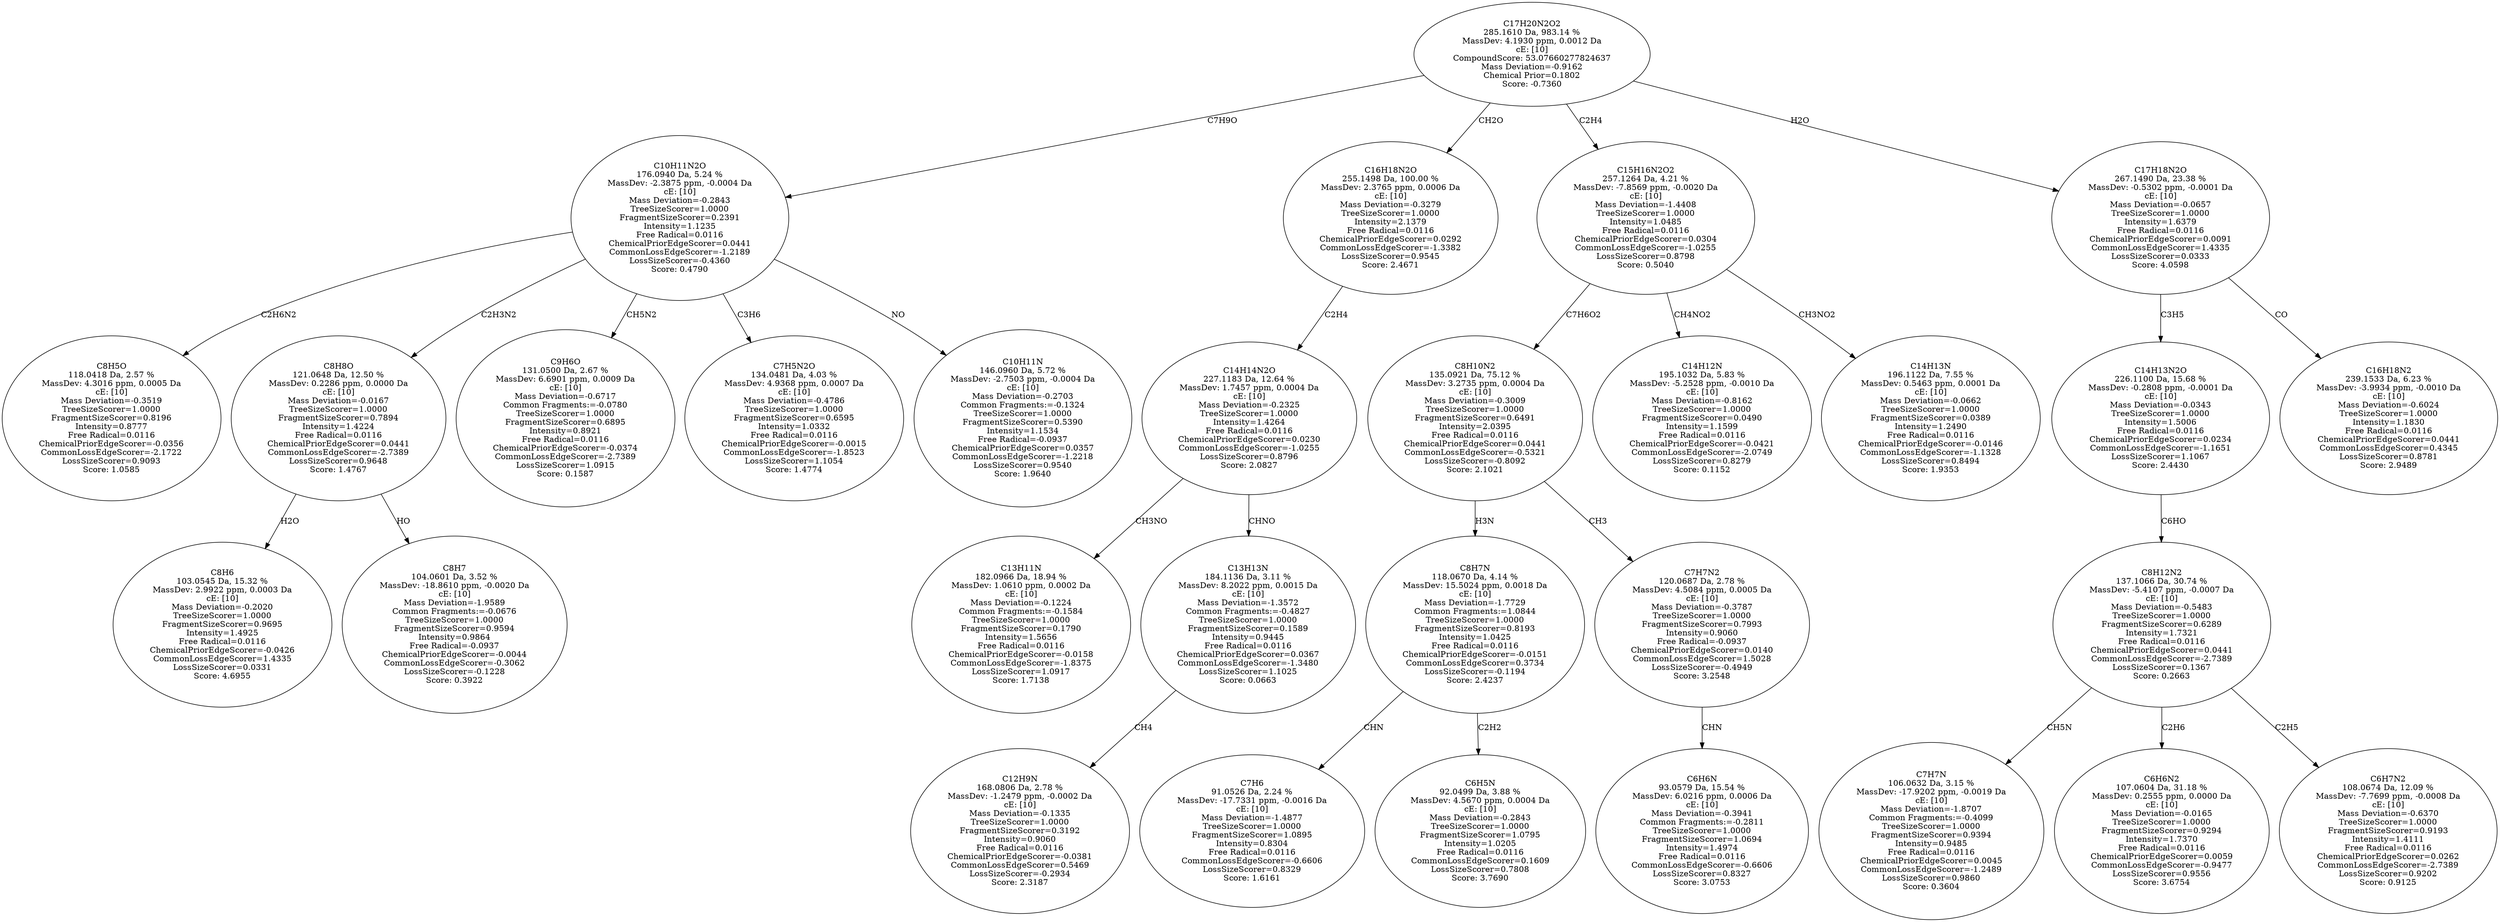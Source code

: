 strict digraph {
v1 [label="C8H5O\n118.0418 Da, 2.57 %\nMassDev: 4.3016 ppm, 0.0005 Da\ncE: [10]\nMass Deviation=-0.3519\nTreeSizeScorer=1.0000\nFragmentSizeScorer=0.8196\nIntensity=0.8777\nFree Radical=0.0116\nChemicalPriorEdgeScorer=-0.0356\nCommonLossEdgeScorer=-2.1722\nLossSizeScorer=0.9093\nScore: 1.0585"];
v2 [label="C8H6\n103.0545 Da, 15.32 %\nMassDev: 2.9922 ppm, 0.0003 Da\ncE: [10]\nMass Deviation=-0.2020\nTreeSizeScorer=1.0000\nFragmentSizeScorer=0.9695\nIntensity=1.4925\nFree Radical=0.0116\nChemicalPriorEdgeScorer=-0.0426\nCommonLossEdgeScorer=1.4335\nLossSizeScorer=0.0331\nScore: 4.6955"];
v3 [label="C8H7\n104.0601 Da, 3.52 %\nMassDev: -18.8610 ppm, -0.0020 Da\ncE: [10]\nMass Deviation=-1.9589\nCommon Fragments:=-0.0676\nTreeSizeScorer=1.0000\nFragmentSizeScorer=0.9594\nIntensity=0.9864\nFree Radical=-0.0937\nChemicalPriorEdgeScorer=-0.0044\nCommonLossEdgeScorer=-0.3062\nLossSizeScorer=-0.1228\nScore: 0.3922"];
v4 [label="C8H8O\n121.0648 Da, 12.50 %\nMassDev: 0.2286 ppm, 0.0000 Da\ncE: [10]\nMass Deviation=-0.0167\nTreeSizeScorer=1.0000\nFragmentSizeScorer=0.7894\nIntensity=1.4224\nFree Radical=0.0116\nChemicalPriorEdgeScorer=0.0441\nCommonLossEdgeScorer=-2.7389\nLossSizeScorer=0.9648\nScore: 1.4767"];
v5 [label="C9H6O\n131.0500 Da, 2.67 %\nMassDev: 6.6901 ppm, 0.0009 Da\ncE: [10]\nMass Deviation=-0.6717\nCommon Fragments:=-0.0780\nTreeSizeScorer=1.0000\nFragmentSizeScorer=0.6895\nIntensity=0.8921\nFree Radical=0.0116\nChemicalPriorEdgeScorer=-0.0374\nCommonLossEdgeScorer=-2.7389\nLossSizeScorer=1.0915\nScore: 0.1587"];
v6 [label="C7H5N2O\n134.0481 Da, 4.03 %\nMassDev: 4.9368 ppm, 0.0007 Da\ncE: [10]\nMass Deviation=-0.4786\nTreeSizeScorer=1.0000\nFragmentSizeScorer=0.6595\nIntensity=1.0332\nFree Radical=0.0116\nChemicalPriorEdgeScorer=-0.0015\nCommonLossEdgeScorer=-1.8523\nLossSizeScorer=1.1054\nScore: 1.4774"];
v7 [label="C10H11N\n146.0960 Da, 5.72 %\nMassDev: -2.7503 ppm, -0.0004 Da\ncE: [10]\nMass Deviation=-0.2703\nCommon Fragments:=-0.1324\nTreeSizeScorer=1.0000\nFragmentSizeScorer=0.5390\nIntensity=1.1534\nFree Radical=-0.0937\nChemicalPriorEdgeScorer=0.0357\nCommonLossEdgeScorer=-1.2218\nLossSizeScorer=0.9540\nScore: 1.9640"];
v8 [label="C10H11N2O\n176.0940 Da, 5.24 %\nMassDev: -2.3875 ppm, -0.0004 Da\ncE: [10]\nMass Deviation=-0.2843\nTreeSizeScorer=1.0000\nFragmentSizeScorer=0.2391\nIntensity=1.1235\nFree Radical=0.0116\nChemicalPriorEdgeScorer=0.0441\nCommonLossEdgeScorer=-1.2189\nLossSizeScorer=-0.4360\nScore: 0.4790"];
v9 [label="C13H11N\n182.0966 Da, 18.94 %\nMassDev: 1.0610 ppm, 0.0002 Da\ncE: [10]\nMass Deviation=-0.1224\nCommon Fragments:=-0.1584\nTreeSizeScorer=1.0000\nFragmentSizeScorer=0.1790\nIntensity=1.5656\nFree Radical=0.0116\nChemicalPriorEdgeScorer=-0.0158\nCommonLossEdgeScorer=-1.8375\nLossSizeScorer=1.0917\nScore: 1.7138"];
v10 [label="C12H9N\n168.0806 Da, 2.78 %\nMassDev: -1.2479 ppm, -0.0002 Da\ncE: [10]\nMass Deviation=-0.1335\nTreeSizeScorer=1.0000\nFragmentSizeScorer=0.3192\nIntensity=0.9060\nFree Radical=0.0116\nChemicalPriorEdgeScorer=-0.0381\nCommonLossEdgeScorer=0.5469\nLossSizeScorer=-0.2934\nScore: 2.3187"];
v11 [label="C13H13N\n184.1136 Da, 3.11 %\nMassDev: 8.2022 ppm, 0.0015 Da\ncE: [10]\nMass Deviation=-1.3572\nCommon Fragments:=-0.4827\nTreeSizeScorer=1.0000\nFragmentSizeScorer=0.1589\nIntensity=0.9445\nFree Radical=0.0116\nChemicalPriorEdgeScorer=0.0367\nCommonLossEdgeScorer=-1.3480\nLossSizeScorer=1.1025\nScore: 0.0663"];
v12 [label="C14H14N2O\n227.1183 Da, 12.64 %\nMassDev: 1.7457 ppm, 0.0004 Da\ncE: [10]\nMass Deviation=-0.2325\nTreeSizeScorer=1.0000\nIntensity=1.4264\nFree Radical=0.0116\nChemicalPriorEdgeScorer=0.0230\nCommonLossEdgeScorer=-1.0255\nLossSizeScorer=0.8796\nScore: 2.0827"];
v13 [label="C16H18N2O\n255.1498 Da, 100.00 %\nMassDev: 2.3765 ppm, 0.0006 Da\ncE: [10]\nMass Deviation=-0.3279\nTreeSizeScorer=1.0000\nIntensity=2.1379\nFree Radical=0.0116\nChemicalPriorEdgeScorer=0.0292\nCommonLossEdgeScorer=-1.3382\nLossSizeScorer=0.9545\nScore: 2.4671"];
v14 [label="C7H6\n91.0526 Da, 2.24 %\nMassDev: -17.7331 ppm, -0.0016 Da\ncE: [10]\nMass Deviation=-1.4877\nTreeSizeScorer=1.0000\nFragmentSizeScorer=1.0895\nIntensity=0.8304\nFree Radical=0.0116\nCommonLossEdgeScorer=-0.6606\nLossSizeScorer=0.8329\nScore: 1.6161"];
v15 [label="C6H5N\n92.0499 Da, 3.88 %\nMassDev: 4.5670 ppm, 0.0004 Da\ncE: [10]\nMass Deviation=-0.2843\nTreeSizeScorer=1.0000\nFragmentSizeScorer=1.0795\nIntensity=1.0205\nFree Radical=0.0116\nCommonLossEdgeScorer=0.1609\nLossSizeScorer=0.7808\nScore: 3.7690"];
v16 [label="C8H7N\n118.0670 Da, 4.14 %\nMassDev: 15.5024 ppm, 0.0018 Da\ncE: [10]\nMass Deviation=-1.7729\nCommon Fragments:=1.0844\nTreeSizeScorer=1.0000\nFragmentSizeScorer=0.8193\nIntensity=1.0425\nFree Radical=0.0116\nChemicalPriorEdgeScorer=-0.0151\nCommonLossEdgeScorer=0.3734\nLossSizeScorer=-0.1194\nScore: 2.4237"];
v17 [label="C6H6N\n93.0579 Da, 15.54 %\nMassDev: 6.0216 ppm, 0.0006 Da\ncE: [10]\nMass Deviation=-0.3941\nCommon Fragments:=-0.2811\nTreeSizeScorer=1.0000\nFragmentSizeScorer=1.0694\nIntensity=1.4974\nFree Radical=0.0116\nCommonLossEdgeScorer=-0.6606\nLossSizeScorer=0.8327\nScore: 3.0753"];
v18 [label="C7H7N2\n120.0687 Da, 2.78 %\nMassDev: 4.5084 ppm, 0.0005 Da\ncE: [10]\nMass Deviation=-0.3787\nTreeSizeScorer=1.0000\nFragmentSizeScorer=0.7993\nIntensity=0.9060\nFree Radical=-0.0937\nChemicalPriorEdgeScorer=0.0140\nCommonLossEdgeScorer=1.5028\nLossSizeScorer=-0.4949\nScore: 3.2548"];
v19 [label="C8H10N2\n135.0921 Da, 75.12 %\nMassDev: 3.2735 ppm, 0.0004 Da\ncE: [10]\nMass Deviation=-0.3009\nTreeSizeScorer=1.0000\nFragmentSizeScorer=0.6491\nIntensity=2.0395\nFree Radical=0.0116\nChemicalPriorEdgeScorer=0.0441\nCommonLossEdgeScorer=-0.5321\nLossSizeScorer=-0.8092\nScore: 2.1021"];
v20 [label="C14H12N\n195.1032 Da, 5.83 %\nMassDev: -5.2528 ppm, -0.0010 Da\ncE: [10]\nMass Deviation=-0.8162\nTreeSizeScorer=1.0000\nFragmentSizeScorer=0.0490\nIntensity=1.1599\nFree Radical=0.0116\nChemicalPriorEdgeScorer=-0.0421\nCommonLossEdgeScorer=-2.0749\nLossSizeScorer=0.8279\nScore: 0.1152"];
v21 [label="C14H13N\n196.1122 Da, 7.55 %\nMassDev: 0.5463 ppm, 0.0001 Da\ncE: [10]\nMass Deviation=-0.0662\nTreeSizeScorer=1.0000\nFragmentSizeScorer=0.0389\nIntensity=1.2490\nFree Radical=0.0116\nChemicalPriorEdgeScorer=-0.0146\nCommonLossEdgeScorer=-1.1328\nLossSizeScorer=0.8494\nScore: 1.9353"];
v22 [label="C15H16N2O2\n257.1264 Da, 4.21 %\nMassDev: -7.8569 ppm, -0.0020 Da\ncE: [10]\nMass Deviation=-1.4408\nTreeSizeScorer=1.0000\nIntensity=1.0485\nFree Radical=0.0116\nChemicalPriorEdgeScorer=0.0304\nCommonLossEdgeScorer=-1.0255\nLossSizeScorer=0.8798\nScore: 0.5040"];
v23 [label="C7H7N\n106.0632 Da, 3.15 %\nMassDev: -17.9202 ppm, -0.0019 Da\ncE: [10]\nMass Deviation=-1.8707\nCommon Fragments:=-0.4099\nTreeSizeScorer=1.0000\nFragmentSizeScorer=0.9394\nIntensity=0.9485\nFree Radical=0.0116\nChemicalPriorEdgeScorer=0.0045\nCommonLossEdgeScorer=-1.2489\nLossSizeScorer=0.9860\nScore: 0.3604"];
v24 [label="C6H6N2\n107.0604 Da, 31.18 %\nMassDev: 0.2555 ppm, 0.0000 Da\ncE: [10]\nMass Deviation=-0.0165\nTreeSizeScorer=1.0000\nFragmentSizeScorer=0.9294\nIntensity=1.7370\nFree Radical=0.0116\nChemicalPriorEdgeScorer=0.0059\nCommonLossEdgeScorer=-0.9477\nLossSizeScorer=0.9556\nScore: 3.6754"];
v25 [label="C6H7N2\n108.0674 Da, 12.09 %\nMassDev: -7.7699 ppm, -0.0008 Da\ncE: [10]\nMass Deviation=-0.6370\nTreeSizeScorer=1.0000\nFragmentSizeScorer=0.9193\nIntensity=1.4111\nFree Radical=0.0116\nChemicalPriorEdgeScorer=0.0262\nCommonLossEdgeScorer=-2.7389\nLossSizeScorer=0.9202\nScore: 0.9125"];
v26 [label="C8H12N2\n137.1066 Da, 30.74 %\nMassDev: -5.4107 ppm, -0.0007 Da\ncE: [10]\nMass Deviation=-0.5483\nTreeSizeScorer=1.0000\nFragmentSizeScorer=0.6289\nIntensity=1.7321\nFree Radical=0.0116\nChemicalPriorEdgeScorer=0.0441\nCommonLossEdgeScorer=-2.7389\nLossSizeScorer=0.1367\nScore: 0.2663"];
v27 [label="C14H13N2O\n226.1100 Da, 15.68 %\nMassDev: -0.2808 ppm, -0.0001 Da\ncE: [10]\nMass Deviation=-0.0343\nTreeSizeScorer=1.0000\nIntensity=1.5006\nFree Radical=0.0116\nChemicalPriorEdgeScorer=0.0234\nCommonLossEdgeScorer=-1.1651\nLossSizeScorer=1.1067\nScore: 2.4430"];
v28 [label="C16H18N2\n239.1533 Da, 6.23 %\nMassDev: -3.9934 ppm, -0.0010 Da\ncE: [10]\nMass Deviation=-0.6024\nTreeSizeScorer=1.0000\nIntensity=1.1830\nFree Radical=0.0116\nChemicalPriorEdgeScorer=0.0441\nCommonLossEdgeScorer=0.4345\nLossSizeScorer=0.8781\nScore: 2.9489"];
v29 [label="C17H18N2O\n267.1490 Da, 23.38 %\nMassDev: -0.5302 ppm, -0.0001 Da\ncE: [10]\nMass Deviation=-0.0657\nTreeSizeScorer=1.0000\nIntensity=1.6379\nFree Radical=0.0116\nChemicalPriorEdgeScorer=0.0091\nCommonLossEdgeScorer=1.4335\nLossSizeScorer=0.0333\nScore: 4.0598"];
v30 [label="C17H20N2O2\n285.1610 Da, 983.14 %\nMassDev: 4.1930 ppm, 0.0012 Da\ncE: [10]\nCompoundScore: 53.07660277824637\nMass Deviation=-0.9162\nChemical Prior=0.1802\nScore: -0.7360"];
v8 -> v1 [label="C2H6N2"];
v4 -> v2 [label="H2O"];
v4 -> v3 [label="HO"];
v8 -> v4 [label="C2H3N2"];
v8 -> v5 [label="CH5N2"];
v8 -> v6 [label="C3H6"];
v8 -> v7 [label="NO"];
v30 -> v8 [label="C7H9O"];
v12 -> v9 [label="CH3NO"];
v11 -> v10 [label="CH4"];
v12 -> v11 [label="CHNO"];
v13 -> v12 [label="C2H4"];
v30 -> v13 [label="CH2O"];
v16 -> v14 [label="CHN"];
v16 -> v15 [label="C2H2"];
v19 -> v16 [label="H3N"];
v18 -> v17 [label="CHN"];
v19 -> v18 [label="CH3"];
v22 -> v19 [label="C7H6O2"];
v22 -> v20 [label="CH4NO2"];
v22 -> v21 [label="CH3NO2"];
v30 -> v22 [label="C2H4"];
v26 -> v23 [label="CH5N"];
v26 -> v24 [label="C2H6"];
v26 -> v25 [label="C2H5"];
v27 -> v26 [label="C6HO"];
v29 -> v27 [label="C3H5"];
v29 -> v28 [label="CO"];
v30 -> v29 [label="H2O"];
}